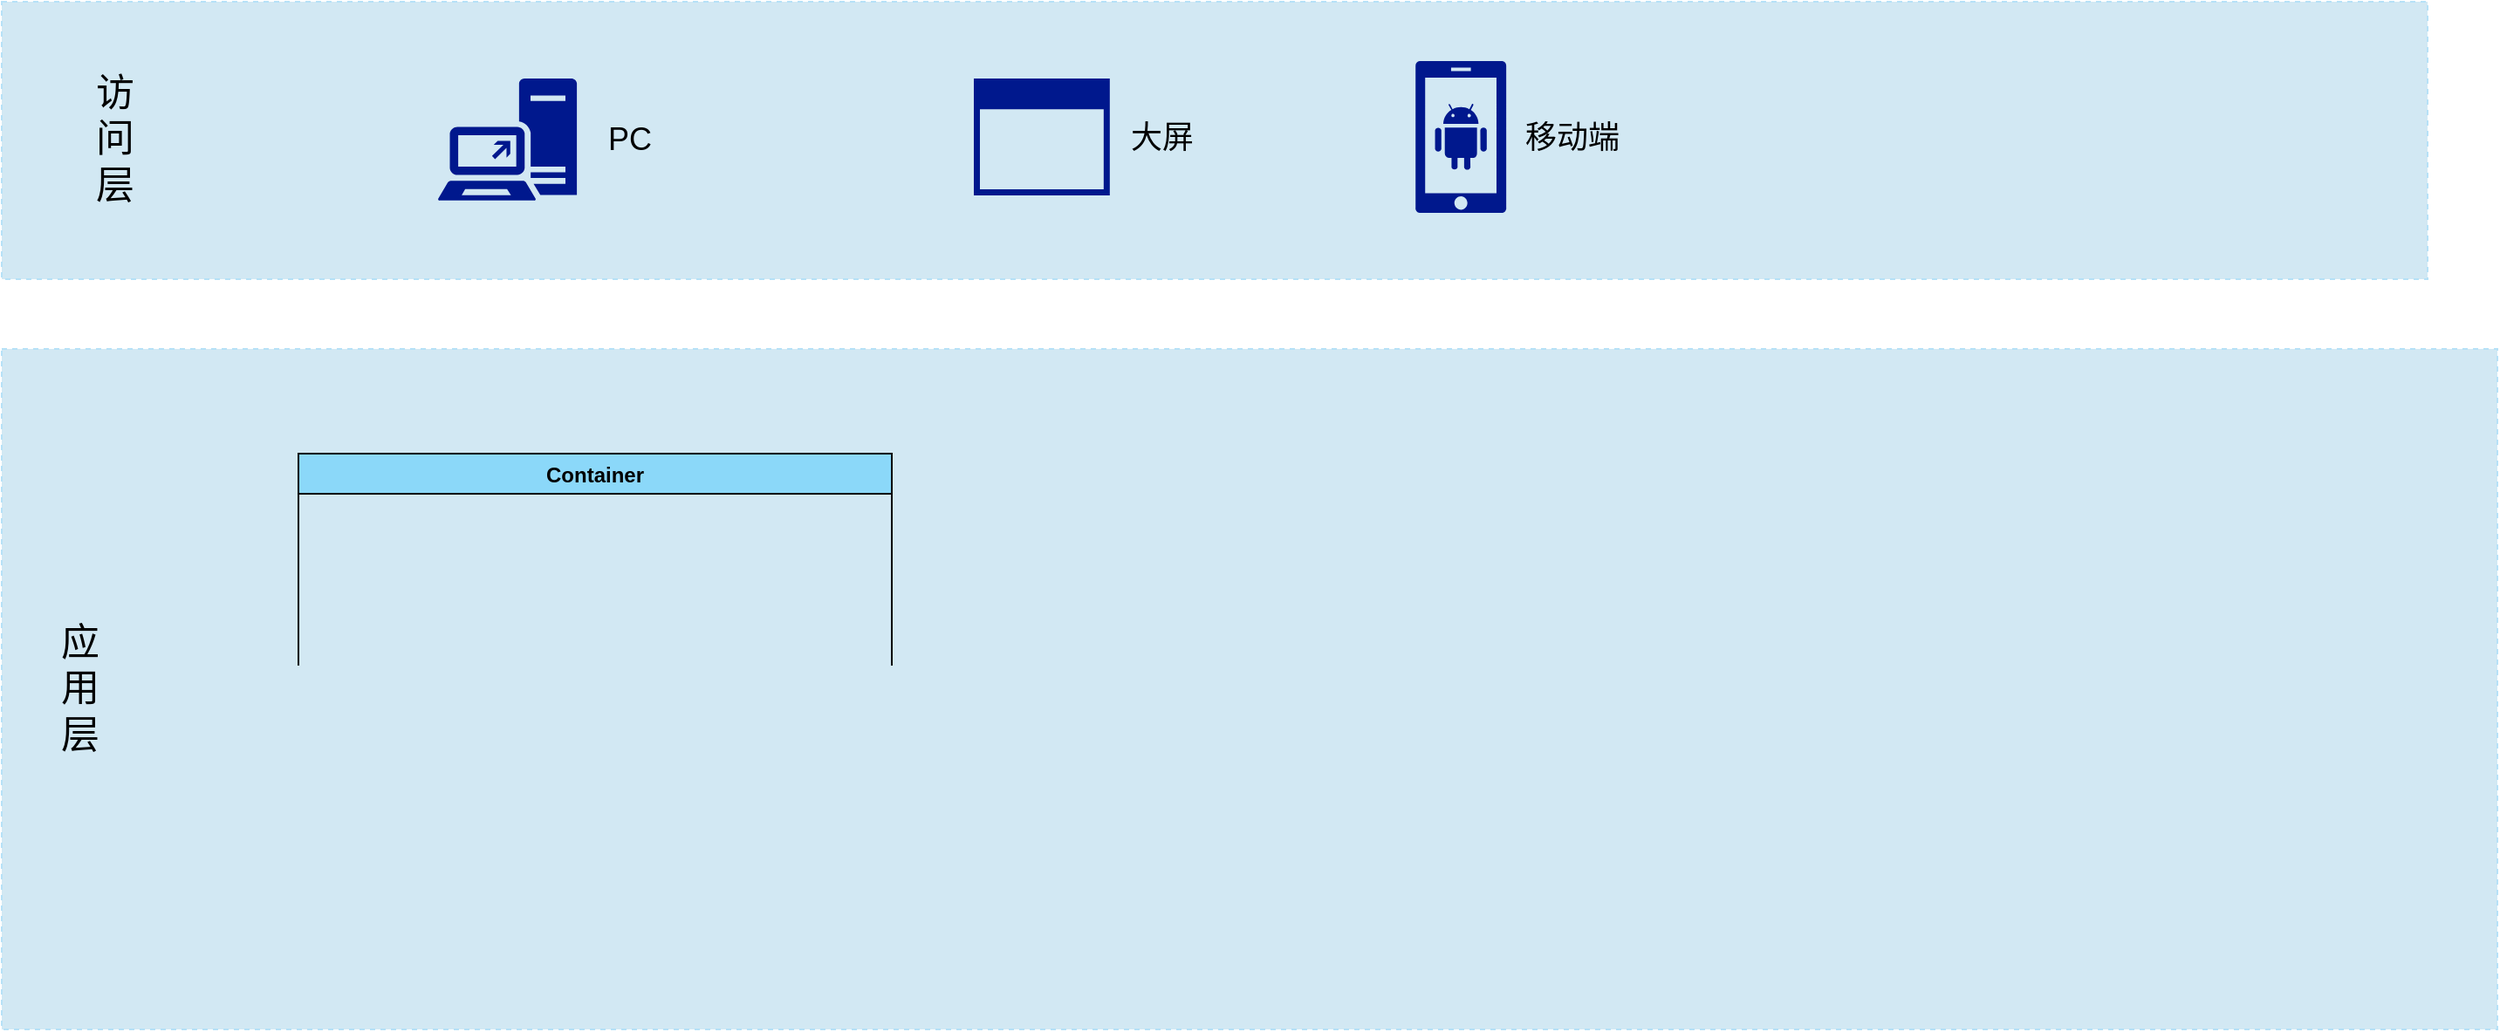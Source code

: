 <mxfile version="22.1.5" type="github">
  <diagram name="第 1 页" id="EkqY67IivwFaYnUYwmcU">
    <mxGraphModel dx="2066" dy="1153" grid="1" gridSize="10" guides="1" tooltips="1" connect="1" arrows="1" fold="1" page="1" pageScale="1" pageWidth="827" pageHeight="1169" math="0" shadow="0">
      <root>
        <mxCell id="0" />
        <mxCell id="1" parent="0" />
        <mxCell id="HulfjDVC19slFgslQtup-1" value="" style="rounded=0;whiteSpace=wrap;html=1;fillColor=#d2e8f3;fontColor=#ffffff;strokeColor=#b6e1f7;fillStyle=solid;dashed=1;" vertex="1" parent="1">
          <mxGeometry x="270" y="61" width="1390" height="159" as="geometry" />
        </mxCell>
        <mxCell id="HulfjDVC19slFgslQtup-2" value="&lt;font style=&quot;font-size: 22px;&quot;&gt;访问层&lt;/font&gt;" style="text;html=1;strokeColor=none;fillColor=none;align=center;verticalAlign=middle;whiteSpace=wrap;rounded=0;" vertex="1" parent="1">
          <mxGeometry x="320" y="95" width="30" height="90" as="geometry" />
        </mxCell>
        <mxCell id="HulfjDVC19slFgslQtup-3" value="" style="sketch=0;aspect=fixed;pointerEvents=1;shadow=0;dashed=0;html=1;strokeColor=none;labelPosition=center;verticalLabelPosition=bottom;verticalAlign=top;align=center;fillColor=#00188D;shape=mxgraph.mscae.enterprise.application_blank" vertex="1" parent="1">
          <mxGeometry x="827" y="105" width="77.91" height="67" as="geometry" />
        </mxCell>
        <mxCell id="HulfjDVC19slFgslQtup-4" value="" style="sketch=0;aspect=fixed;pointerEvents=1;shadow=0;dashed=0;html=1;strokeColor=none;labelPosition=center;verticalLabelPosition=bottom;verticalAlign=top;align=center;fillColor=#00188D;shape=mxgraph.mscae.enterprise.android_phone" vertex="1" parent="1">
          <mxGeometry x="1080" y="95" width="52.2" height="87" as="geometry" />
        </mxCell>
        <mxCell id="HulfjDVC19slFgslQtup-5" value="" style="sketch=0;aspect=fixed;pointerEvents=1;shadow=0;dashed=0;html=1;strokeColor=none;labelPosition=center;verticalLabelPosition=bottom;verticalAlign=top;align=center;fillColor=#00188D;shape=mxgraph.mscae.enterprise.direct_access_feature" vertex="1" parent="1">
          <mxGeometry x="520" y="105" width="79.55" height="70" as="geometry" />
        </mxCell>
        <mxCell id="HulfjDVC19slFgslQtup-6" value="&lt;font style=&quot;font-size: 18px;&quot;&gt;PC&lt;/font&gt;" style="text;html=1;strokeColor=none;fillColor=none;align=center;verticalAlign=middle;whiteSpace=wrap;rounded=0;" vertex="1" parent="1">
          <mxGeometry x="599.55" y="125" width="60" height="30" as="geometry" />
        </mxCell>
        <mxCell id="HulfjDVC19slFgslQtup-7" value="&lt;span style=&quot;font-size: 18px;&quot;&gt;大屏&lt;/span&gt;" style="text;html=1;strokeColor=none;fillColor=none;align=center;verticalAlign=middle;whiteSpace=wrap;rounded=0;" vertex="1" parent="1">
          <mxGeometry x="904.91" y="123.5" width="60" height="30" as="geometry" />
        </mxCell>
        <mxCell id="HulfjDVC19slFgslQtup-8" value="&lt;span style=&quot;font-size: 18px;&quot;&gt;移动端&lt;/span&gt;" style="text;html=1;strokeColor=none;fillColor=none;align=center;verticalAlign=middle;whiteSpace=wrap;rounded=0;" vertex="1" parent="1">
          <mxGeometry x="1140" y="123.5" width="60" height="30" as="geometry" />
        </mxCell>
        <mxCell id="HulfjDVC19slFgslQtup-9" value="" style="rounded=0;whiteSpace=wrap;html=1;fillColor=#d2e8f3;fontColor=#ffffff;strokeColor=#b6e1f7;fillStyle=solid;dashed=1;" vertex="1" parent="1">
          <mxGeometry x="270" y="260" width="1430" height="390" as="geometry" />
        </mxCell>
        <mxCell id="HulfjDVC19slFgslQtup-10" value="&lt;span style=&quot;font-size: 22px;&quot;&gt;应用层&lt;/span&gt;" style="text;html=1;strokeColor=none;fillColor=none;align=center;verticalAlign=middle;whiteSpace=wrap;rounded=0;" vertex="1" parent="1">
          <mxGeometry x="300" y="410" width="30" height="90" as="geometry" />
        </mxCell>
        <mxCell id="HulfjDVC19slFgslQtup-11" value="Container" style="swimlane;fillColor=#8bd8f9;" vertex="1" parent="1">
          <mxGeometry x="440" y="320" width="340" height="170" as="geometry" />
        </mxCell>
      </root>
    </mxGraphModel>
  </diagram>
</mxfile>
